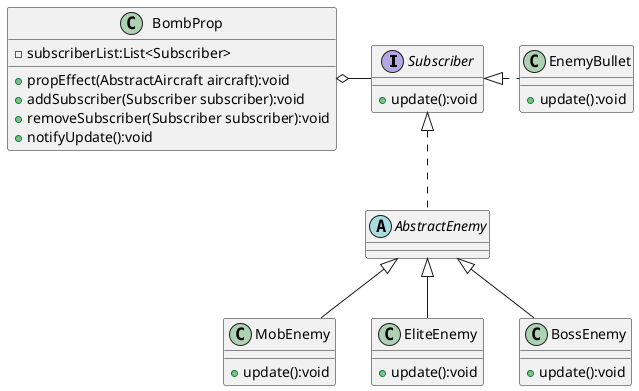 @startuml
'https://plantuml.com/class-diagram

interface Subscriber {
    + update():void
}

abstract class AbstractEnemy {

}

Subscriber -left-o BombProp
Subscriber <|.right. EnemyBullet
Subscriber <|.. AbstractEnemy

AbstractEnemy <|-- MobEnemy
AbstractEnemy <|-- EliteEnemy
AbstractEnemy <|-- BossEnemy

class BombProp {
    - subscriberList:List<Subscriber>
    + propEffect(AbstractAircraft aircraft):void
    + addSubscriber(Subscriber subscriber):void
    + removeSubscriber(Subscriber subscriber):void
    + notifyUpdate():void
}

class MobEnemy {
    + update():void
}

class EliteEnemy {
    + update():void
}

class BossEnemy {
    + update():void
}

class EnemyBullet {
    + update():void
}

@enduml